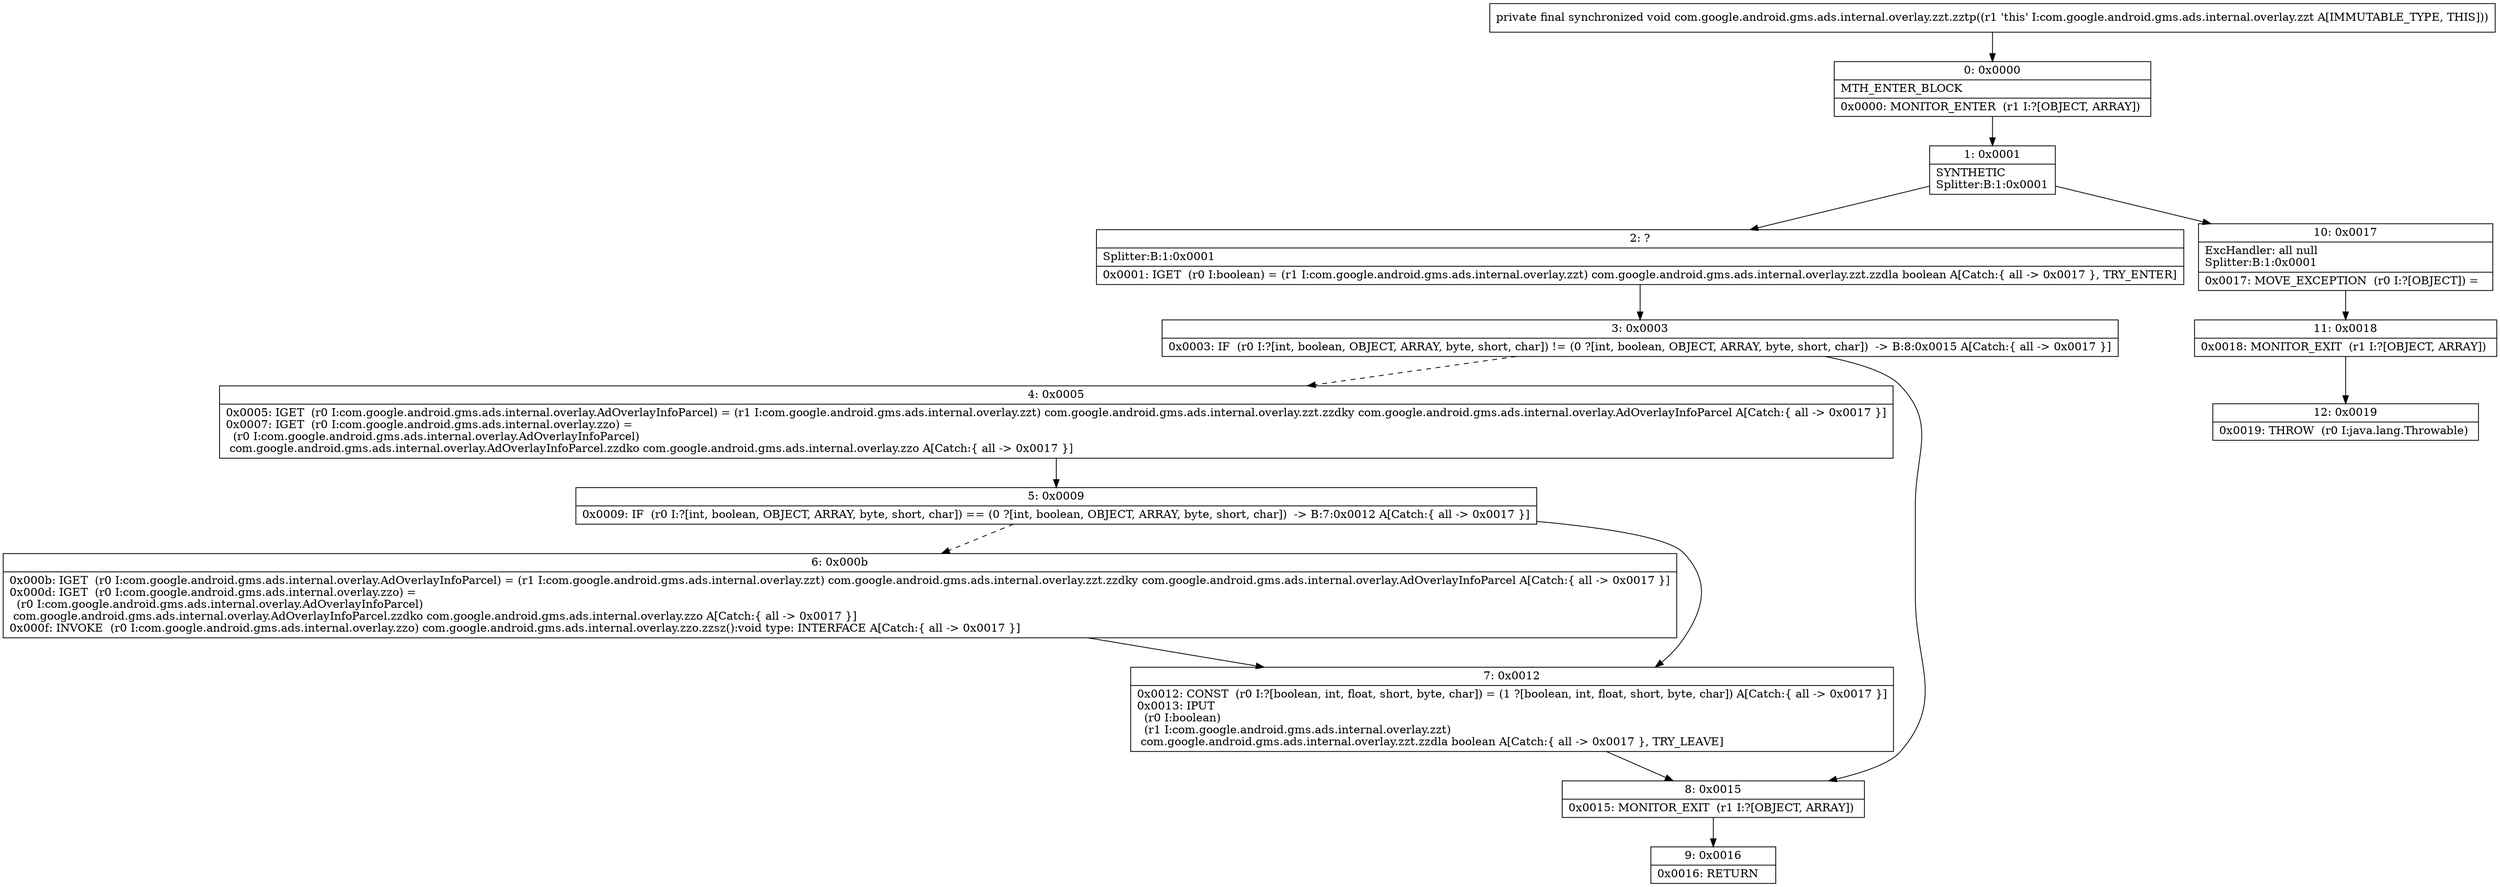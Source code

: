 digraph "CFG forcom.google.android.gms.ads.internal.overlay.zzt.zztp()V" {
Node_0 [shape=record,label="{0\:\ 0x0000|MTH_ENTER_BLOCK\l|0x0000: MONITOR_ENTER  (r1 I:?[OBJECT, ARRAY]) \l}"];
Node_1 [shape=record,label="{1\:\ 0x0001|SYNTHETIC\lSplitter:B:1:0x0001\l}"];
Node_2 [shape=record,label="{2\:\ ?|Splitter:B:1:0x0001\l|0x0001: IGET  (r0 I:boolean) = (r1 I:com.google.android.gms.ads.internal.overlay.zzt) com.google.android.gms.ads.internal.overlay.zzt.zzdla boolean A[Catch:\{ all \-\> 0x0017 \}, TRY_ENTER]\l}"];
Node_3 [shape=record,label="{3\:\ 0x0003|0x0003: IF  (r0 I:?[int, boolean, OBJECT, ARRAY, byte, short, char]) != (0 ?[int, boolean, OBJECT, ARRAY, byte, short, char])  \-\> B:8:0x0015 A[Catch:\{ all \-\> 0x0017 \}]\l}"];
Node_4 [shape=record,label="{4\:\ 0x0005|0x0005: IGET  (r0 I:com.google.android.gms.ads.internal.overlay.AdOverlayInfoParcel) = (r1 I:com.google.android.gms.ads.internal.overlay.zzt) com.google.android.gms.ads.internal.overlay.zzt.zzdky com.google.android.gms.ads.internal.overlay.AdOverlayInfoParcel A[Catch:\{ all \-\> 0x0017 \}]\l0x0007: IGET  (r0 I:com.google.android.gms.ads.internal.overlay.zzo) = \l  (r0 I:com.google.android.gms.ads.internal.overlay.AdOverlayInfoParcel)\l com.google.android.gms.ads.internal.overlay.AdOverlayInfoParcel.zzdko com.google.android.gms.ads.internal.overlay.zzo A[Catch:\{ all \-\> 0x0017 \}]\l}"];
Node_5 [shape=record,label="{5\:\ 0x0009|0x0009: IF  (r0 I:?[int, boolean, OBJECT, ARRAY, byte, short, char]) == (0 ?[int, boolean, OBJECT, ARRAY, byte, short, char])  \-\> B:7:0x0012 A[Catch:\{ all \-\> 0x0017 \}]\l}"];
Node_6 [shape=record,label="{6\:\ 0x000b|0x000b: IGET  (r0 I:com.google.android.gms.ads.internal.overlay.AdOverlayInfoParcel) = (r1 I:com.google.android.gms.ads.internal.overlay.zzt) com.google.android.gms.ads.internal.overlay.zzt.zzdky com.google.android.gms.ads.internal.overlay.AdOverlayInfoParcel A[Catch:\{ all \-\> 0x0017 \}]\l0x000d: IGET  (r0 I:com.google.android.gms.ads.internal.overlay.zzo) = \l  (r0 I:com.google.android.gms.ads.internal.overlay.AdOverlayInfoParcel)\l com.google.android.gms.ads.internal.overlay.AdOverlayInfoParcel.zzdko com.google.android.gms.ads.internal.overlay.zzo A[Catch:\{ all \-\> 0x0017 \}]\l0x000f: INVOKE  (r0 I:com.google.android.gms.ads.internal.overlay.zzo) com.google.android.gms.ads.internal.overlay.zzo.zzsz():void type: INTERFACE A[Catch:\{ all \-\> 0x0017 \}]\l}"];
Node_7 [shape=record,label="{7\:\ 0x0012|0x0012: CONST  (r0 I:?[boolean, int, float, short, byte, char]) = (1 ?[boolean, int, float, short, byte, char]) A[Catch:\{ all \-\> 0x0017 \}]\l0x0013: IPUT  \l  (r0 I:boolean)\l  (r1 I:com.google.android.gms.ads.internal.overlay.zzt)\l com.google.android.gms.ads.internal.overlay.zzt.zzdla boolean A[Catch:\{ all \-\> 0x0017 \}, TRY_LEAVE]\l}"];
Node_8 [shape=record,label="{8\:\ 0x0015|0x0015: MONITOR_EXIT  (r1 I:?[OBJECT, ARRAY]) \l}"];
Node_9 [shape=record,label="{9\:\ 0x0016|0x0016: RETURN   \l}"];
Node_10 [shape=record,label="{10\:\ 0x0017|ExcHandler: all null\lSplitter:B:1:0x0001\l|0x0017: MOVE_EXCEPTION  (r0 I:?[OBJECT]) =  \l}"];
Node_11 [shape=record,label="{11\:\ 0x0018|0x0018: MONITOR_EXIT  (r1 I:?[OBJECT, ARRAY]) \l}"];
Node_12 [shape=record,label="{12\:\ 0x0019|0x0019: THROW  (r0 I:java.lang.Throwable) \l}"];
MethodNode[shape=record,label="{private final synchronized void com.google.android.gms.ads.internal.overlay.zzt.zztp((r1 'this' I:com.google.android.gms.ads.internal.overlay.zzt A[IMMUTABLE_TYPE, THIS])) }"];
MethodNode -> Node_0;
Node_0 -> Node_1;
Node_1 -> Node_2;
Node_1 -> Node_10;
Node_2 -> Node_3;
Node_3 -> Node_4[style=dashed];
Node_3 -> Node_8;
Node_4 -> Node_5;
Node_5 -> Node_6[style=dashed];
Node_5 -> Node_7;
Node_6 -> Node_7;
Node_7 -> Node_8;
Node_8 -> Node_9;
Node_10 -> Node_11;
Node_11 -> Node_12;
}


